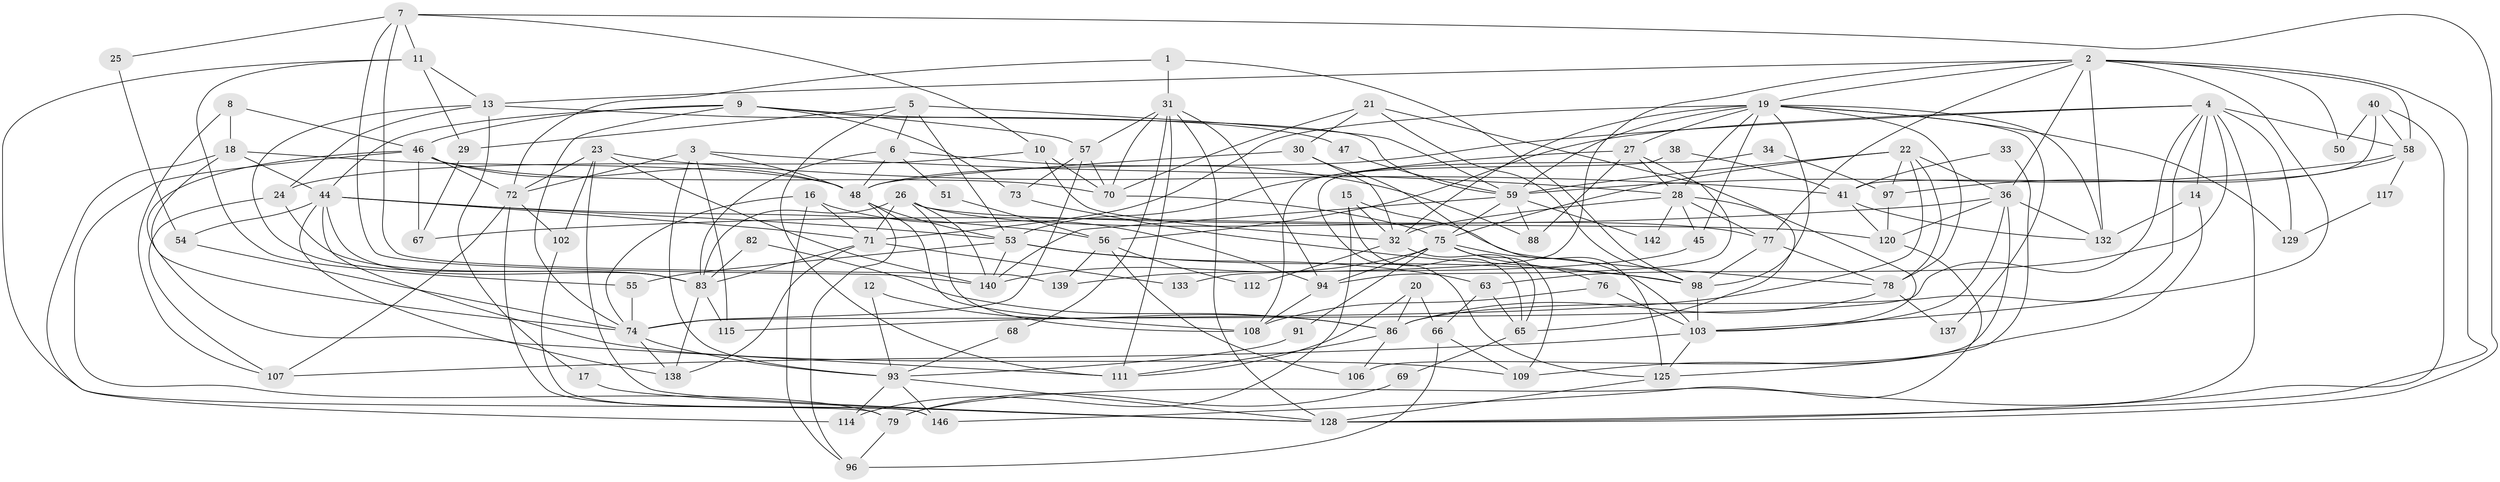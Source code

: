 // original degree distribution, {3: 0.2876712328767123, 4: 0.21232876712328766, 5: 0.19863013698630136, 2: 0.1506849315068493, 7: 0.04794520547945205, 8: 0.02054794520547945, 6: 0.0821917808219178}
// Generated by graph-tools (version 1.1) at 2025/11/02/27/25 16:11:16]
// undirected, 101 vertices, 242 edges
graph export_dot {
graph [start="1"]
  node [color=gray90,style=filled];
  1;
  2 [super="+52"];
  3 [super="+43"];
  4 [super="+145"];
  5 [super="+134"];
  6 [super="+37"];
  7 [super="+90"];
  8;
  9 [super="+104"];
  10;
  11 [super="+49"];
  12;
  13 [super="+84"];
  14;
  15 [super="+42"];
  16;
  17;
  18;
  19 [super="+124"];
  20;
  21;
  22 [super="+61"];
  23 [super="+118"];
  24 [super="+39"];
  25;
  26 [super="+122"];
  27;
  28 [super="+113"];
  29;
  30;
  31 [super="+35"];
  32 [super="+60"];
  33;
  34;
  36 [super="+143"];
  38;
  40 [super="+64"];
  41 [super="+95"];
  44 [super="+110"];
  45;
  46 [super="+62"];
  47;
  48 [super="+119"];
  50;
  51;
  53 [super="+130"];
  54;
  55;
  56 [super="+92"];
  57;
  58 [super="+89"];
  59 [super="+127"];
  63;
  65 [super="+100"];
  66;
  67;
  68;
  69;
  70 [super="+85"];
  71 [super="+105"];
  72 [super="+116"];
  73;
  74 [super="+81"];
  75 [super="+80"];
  76;
  77;
  78 [super="+101"];
  79;
  82;
  83 [super="+135"];
  86 [super="+87"];
  88;
  91;
  93 [super="+123"];
  94;
  96 [super="+144"];
  97;
  98 [super="+99"];
  102;
  103 [super="+121"];
  106;
  107 [super="+141"];
  108 [super="+131"];
  109 [super="+126"];
  111;
  112;
  114;
  115;
  117;
  120;
  125;
  128 [super="+136"];
  129;
  132;
  133;
  137;
  138;
  139;
  140;
  142;
  146;
  1 -- 98;
  1 -- 72;
  1 -- 31;
  2 -- 77;
  2 -- 103;
  2 -- 50;
  2 -- 128;
  2 -- 36;
  2 -- 132;
  2 -- 133;
  2 -- 13;
  2 -- 19;
  2 -- 58;
  3 -- 28;
  3 -- 115;
  3 -- 93;
  3 -- 48;
  3 -- 72;
  4 -- 48;
  4 -- 63;
  4 -- 129;
  4 -- 58;
  4 -- 74;
  4 -- 14;
  4 -- 79;
  4 -- 56;
  4 -- 86;
  5 -- 53 [weight=2];
  5 -- 111;
  5 -- 59;
  5 -- 29;
  5 -- 6;
  6 -- 88;
  6 -- 51;
  6 -- 48 [weight=2];
  6 -- 83;
  7 -- 140;
  7 -- 25;
  7 -- 128;
  7 -- 10;
  7 -- 11;
  7 -- 139;
  8 -- 18;
  8 -- 46;
  8 -- 107;
  9 -- 44;
  9 -- 74;
  9 -- 46;
  9 -- 59;
  9 -- 73;
  9 -- 57;
  10 -- 70;
  10 -- 24;
  10 -- 32;
  11 -- 29;
  11 -- 13;
  11 -- 79;
  11 -- 55;
  12 -- 86;
  12 -- 93;
  13 -- 47 [weight=2];
  13 -- 17;
  13 -- 83;
  13 -- 24;
  14 -- 132;
  14 -- 109;
  15 -- 32;
  15 -- 114;
  15 -- 78;
  15 -- 65;
  16 -- 74;
  16 -- 94;
  16 -- 71;
  16 -- 96;
  17 -- 128;
  18 -- 48;
  18 -- 114;
  18 -- 44;
  18 -- 74;
  19 -- 71;
  19 -- 98;
  19 -- 129;
  19 -- 132;
  19 -- 78;
  19 -- 32;
  19 -- 137;
  19 -- 27;
  19 -- 28;
  19 -- 45;
  19 -- 59;
  20 -- 66;
  20 -- 111;
  20 -- 86;
  21 -- 98;
  21 -- 103;
  21 -- 30;
  21 -- 70;
  22 -- 78;
  22 -- 97;
  22 -- 115;
  22 -- 36;
  22 -- 75;
  22 -- 59;
  23 -- 72;
  23 -- 41;
  23 -- 128;
  23 -- 140;
  23 -- 102;
  24 -- 107;
  24 -- 83;
  25 -- 54;
  26 -- 77;
  26 -- 120;
  26 -- 71;
  26 -- 140;
  26 -- 83;
  26 -- 108;
  27 -- 88;
  27 -- 94;
  27 -- 28;
  27 -- 53;
  28 -- 65;
  28 -- 142;
  28 -- 32;
  28 -- 45;
  28 -- 77;
  29 -- 67;
  30 -- 125;
  30 -- 48;
  30 -- 32;
  31 -- 94;
  31 -- 68;
  31 -- 128;
  31 -- 57;
  31 -- 111;
  31 -- 70;
  32 -- 112;
  32 -- 65;
  33 -- 125;
  33 -- 41;
  34 -- 125;
  34 -- 97;
  36 -- 132;
  36 -- 67;
  36 -- 106;
  36 -- 120;
  36 -- 103;
  38 -- 41;
  38 -- 108;
  40 -- 128;
  40 -- 58;
  40 -- 41;
  40 -- 50;
  41 -- 132;
  41 -- 120;
  44 -- 138;
  44 -- 53;
  44 -- 54;
  44 -- 56;
  44 -- 71;
  44 -- 83;
  44 -- 109;
  45 -- 139;
  46 -- 72;
  46 -- 111;
  46 -- 48;
  46 -- 67;
  46 -- 79;
  46 -- 70;
  47 -- 59;
  48 -- 96;
  48 -- 108;
  48 -- 53;
  51 -- 56;
  53 -- 63;
  53 -- 98;
  53 -- 55;
  53 -- 140;
  54 -- 74;
  55 -- 74;
  56 -- 112;
  56 -- 106;
  56 -- 139;
  57 -- 70;
  57 -- 73;
  57 -- 74;
  58 -- 59;
  58 -- 97;
  58 -- 117;
  59 -- 140;
  59 -- 88;
  59 -- 142;
  59 -- 75;
  63 -- 66;
  63 -- 65;
  65 -- 69;
  66 -- 96;
  66 -- 109;
  68 -- 93;
  69 -- 79;
  70 -- 75;
  71 -- 138;
  71 -- 133;
  71 -- 83;
  72 -- 102;
  72 -- 107;
  72 -- 146;
  73 -- 98;
  74 -- 138;
  74 -- 93;
  75 -- 76;
  75 -- 103;
  75 -- 91;
  75 -- 140;
  75 -- 109;
  75 -- 94;
  76 -- 108;
  76 -- 103;
  77 -- 78;
  77 -- 98;
  78 -- 137;
  78 -- 86;
  79 -- 96;
  82 -- 86;
  82 -- 83;
  83 -- 138;
  83 -- 115;
  86 -- 111;
  86 -- 106;
  91 -- 93;
  93 -- 114;
  93 -- 146;
  93 -- 128;
  94 -- 108;
  97 -- 120;
  98 -- 103 [weight=2];
  102 -- 146;
  103 -- 125;
  103 -- 107;
  117 -- 129;
  120 -- 146;
  125 -- 128;
}

